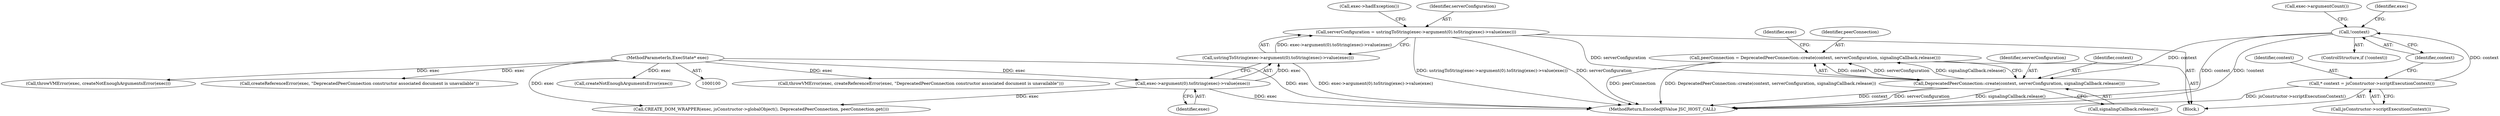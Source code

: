 digraph "0_Chrome_b944f670bb7a8a919daac497a4ea0536c954c201_1@API" {
"1000163" [label="(Call,peerConnection = DeprecatedPeerConnection::create(context, serverConfiguration, signalingCallback.release()))"];
"1000165" [label="(Call,DeprecatedPeerConnection::create(context, serverConfiguration, signalingCallback.release()))"];
"1000114" [label="(Call,!context)"];
"1000110" [label="(Call,* context = jsConstructor->scriptExecutionContext())"];
"1000132" [label="(Call,serverConfiguration = ustringToString(exec->argument(0).toString(exec)->value(exec)))"];
"1000134" [label="(Call,ustringToString(exec->argument(0).toString(exec)->value(exec)))"];
"1000135" [label="(Call,exec->argument(0).toString(exec)->value(exec))"];
"1000101" [label="(MethodParameterIn,ExecState* exec)"];
"1000111" [label="(Identifier,context)"];
"1000117" [label="(Call,throwVMError(exec, createReferenceError(exec, \"DeprecatedPeerConnection constructor associated document is unavailable\")))"];
"1000102" [label="(Block,)"];
"1000138" [label="(Call,exec->hadException())"];
"1000101" [label="(MethodParameterIn,ExecState* exec)"];
"1000163" [label="(Call,peerConnection = DeprecatedPeerConnection::create(context, serverConfiguration, signalingCallback.release()))"];
"1000114" [label="(Call,!context)"];
"1000136" [label="(Identifier,exec)"];
"1000167" [label="(Identifier,serverConfiguration)"];
"1000115" [label="(Identifier,context)"];
"1000110" [label="(Call,* context = jsConstructor->scriptExecutionContext())"];
"1000166" [label="(Identifier,context)"];
"1000127" [label="(Call,throwVMError(exec, createNotEnoughArgumentsError(exec)))"];
"1000119" [label="(Call,createReferenceError(exec, \"DeprecatedPeerConnection constructor associated document is unavailable\"))"];
"1000124" [label="(Call,exec->argumentCount())"];
"1000133" [label="(Identifier,serverConfiguration)"];
"1000113" [label="(ControlStructure,if (!context))"];
"1000118" [label="(Identifier,exec)"];
"1000135" [label="(Call,exec->argument(0).toString(exec)->value(exec))"];
"1000129" [label="(Call,createNotEnoughArgumentsError(exec))"];
"1000176" [label="(MethodReturn,EncodedJSValue JSC_HOST_CALL)"];
"1000168" [label="(Call,signalingCallback.release())"];
"1000112" [label="(Call,jsConstructor->scriptExecutionContext())"];
"1000165" [label="(Call,DeprecatedPeerConnection::create(context, serverConfiguration, signalingCallback.release()))"];
"1000172" [label="(Identifier,exec)"];
"1000134" [label="(Call,ustringToString(exec->argument(0).toString(exec)->value(exec)))"];
"1000171" [label="(Call,CREATE_DOM_WRAPPER(exec, jsConstructor->globalObject(), DeprecatedPeerConnection, peerConnection.get()))"];
"1000164" [label="(Identifier,peerConnection)"];
"1000132" [label="(Call,serverConfiguration = ustringToString(exec->argument(0).toString(exec)->value(exec)))"];
"1000163" -> "1000102"  [label="AST: "];
"1000163" -> "1000165"  [label="CFG: "];
"1000164" -> "1000163"  [label="AST: "];
"1000165" -> "1000163"  [label="AST: "];
"1000172" -> "1000163"  [label="CFG: "];
"1000163" -> "1000176"  [label="DDG: peerConnection"];
"1000163" -> "1000176"  [label="DDG: DeprecatedPeerConnection::create(context, serverConfiguration, signalingCallback.release())"];
"1000165" -> "1000163"  [label="DDG: context"];
"1000165" -> "1000163"  [label="DDG: serverConfiguration"];
"1000165" -> "1000163"  [label="DDG: signalingCallback.release()"];
"1000165" -> "1000168"  [label="CFG: "];
"1000166" -> "1000165"  [label="AST: "];
"1000167" -> "1000165"  [label="AST: "];
"1000168" -> "1000165"  [label="AST: "];
"1000165" -> "1000176"  [label="DDG: signalingCallback.release()"];
"1000165" -> "1000176"  [label="DDG: context"];
"1000165" -> "1000176"  [label="DDG: serverConfiguration"];
"1000114" -> "1000165"  [label="DDG: context"];
"1000132" -> "1000165"  [label="DDG: serverConfiguration"];
"1000114" -> "1000113"  [label="AST: "];
"1000114" -> "1000115"  [label="CFG: "];
"1000115" -> "1000114"  [label="AST: "];
"1000118" -> "1000114"  [label="CFG: "];
"1000124" -> "1000114"  [label="CFG: "];
"1000114" -> "1000176"  [label="DDG: context"];
"1000114" -> "1000176"  [label="DDG: !context"];
"1000110" -> "1000114"  [label="DDG: context"];
"1000110" -> "1000102"  [label="AST: "];
"1000110" -> "1000112"  [label="CFG: "];
"1000111" -> "1000110"  [label="AST: "];
"1000112" -> "1000110"  [label="AST: "];
"1000115" -> "1000110"  [label="CFG: "];
"1000110" -> "1000176"  [label="DDG: jsConstructor->scriptExecutionContext()"];
"1000132" -> "1000102"  [label="AST: "];
"1000132" -> "1000134"  [label="CFG: "];
"1000133" -> "1000132"  [label="AST: "];
"1000134" -> "1000132"  [label="AST: "];
"1000138" -> "1000132"  [label="CFG: "];
"1000132" -> "1000176"  [label="DDG: ustringToString(exec->argument(0).toString(exec)->value(exec))"];
"1000132" -> "1000176"  [label="DDG: serverConfiguration"];
"1000134" -> "1000132"  [label="DDG: exec->argument(0).toString(exec)->value(exec)"];
"1000134" -> "1000135"  [label="CFG: "];
"1000135" -> "1000134"  [label="AST: "];
"1000134" -> "1000176"  [label="DDG: exec->argument(0).toString(exec)->value(exec)"];
"1000135" -> "1000134"  [label="DDG: exec"];
"1000135" -> "1000136"  [label="CFG: "];
"1000136" -> "1000135"  [label="AST: "];
"1000135" -> "1000176"  [label="DDG: exec"];
"1000101" -> "1000135"  [label="DDG: exec"];
"1000135" -> "1000171"  [label="DDG: exec"];
"1000101" -> "1000100"  [label="AST: "];
"1000101" -> "1000176"  [label="DDG: exec"];
"1000101" -> "1000117"  [label="DDG: exec"];
"1000101" -> "1000119"  [label="DDG: exec"];
"1000101" -> "1000127"  [label="DDG: exec"];
"1000101" -> "1000129"  [label="DDG: exec"];
"1000101" -> "1000171"  [label="DDG: exec"];
}
